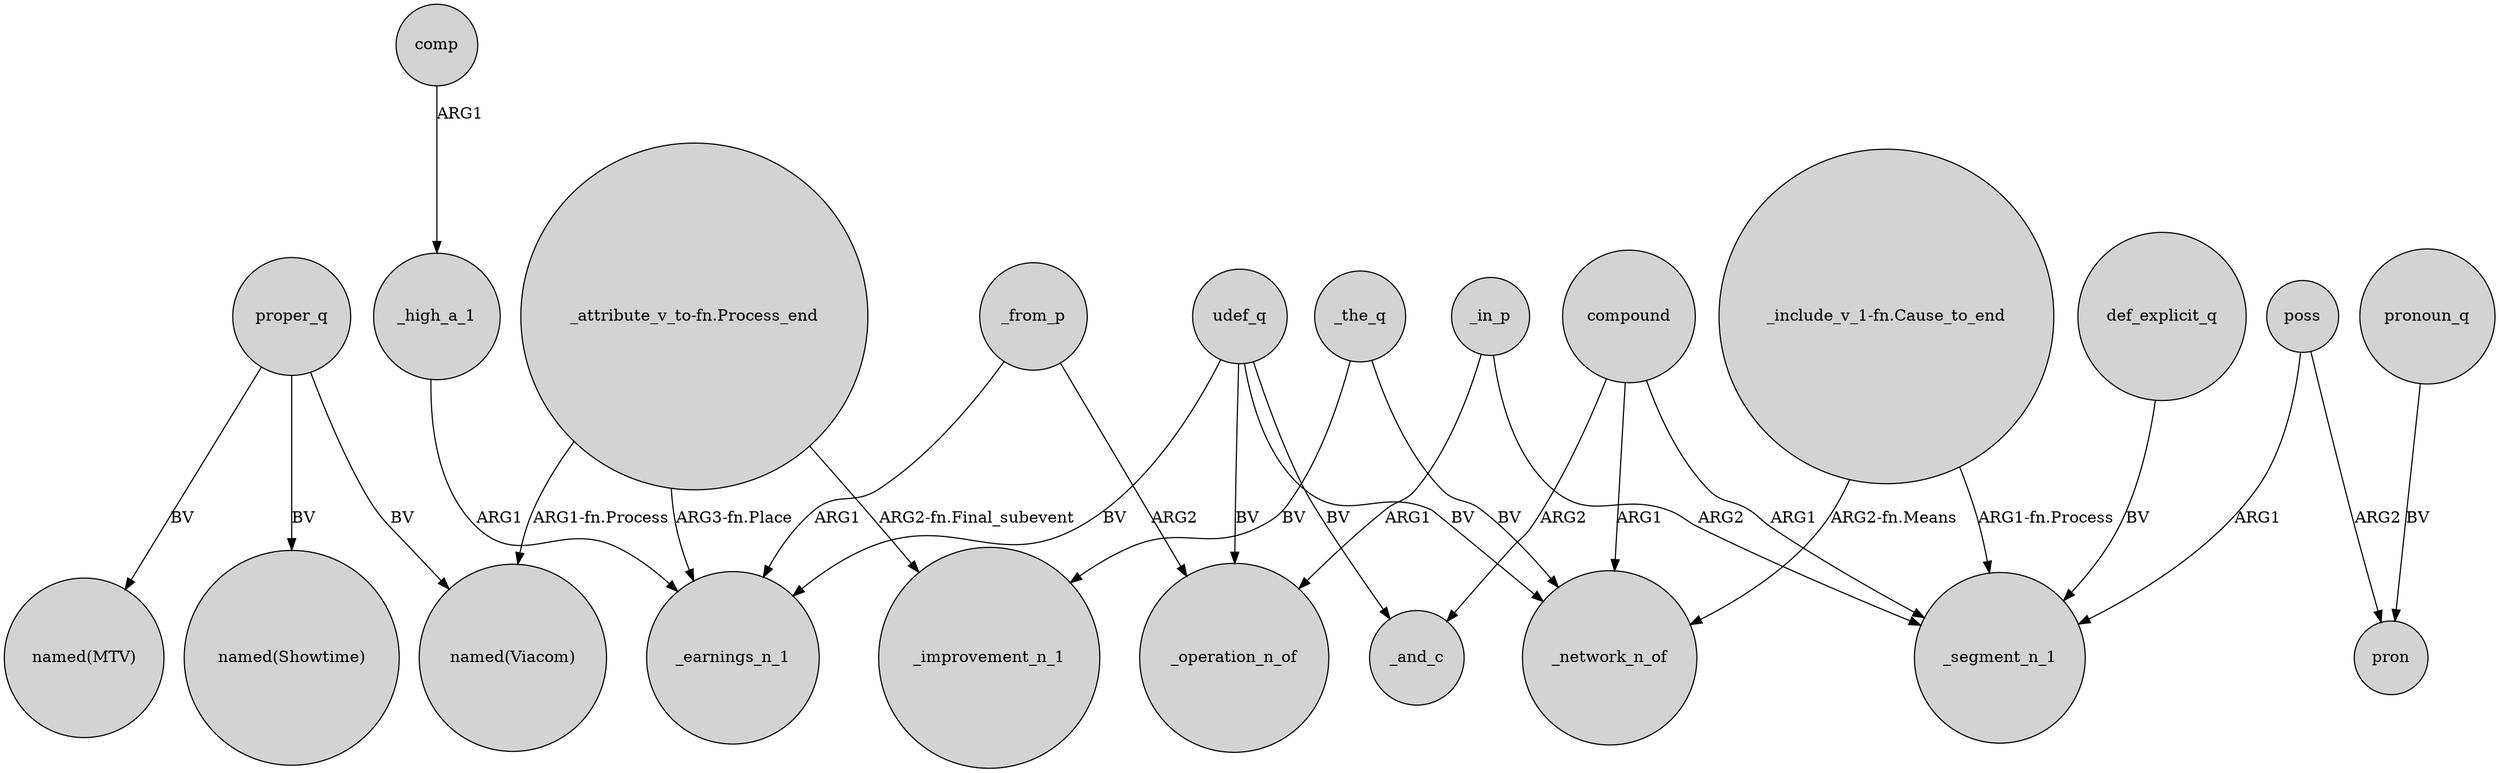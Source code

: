 digraph {
	node [shape=circle style=filled]
	proper_q -> "named(MTV)" [label=BV]
	"_attribute_v_to-fn.Process_end" -> _earnings_n_1 [label="ARG3-fn.Place"]
	_in_p -> _segment_n_1 [label=ARG2]
	compound -> _segment_n_1 [label=ARG1]
	_the_q -> _network_n_of [label=BV]
	_high_a_1 -> _earnings_n_1 [label=ARG1]
	proper_q -> "named(Showtime)" [label=BV]
	udef_q -> _and_c [label=BV]
	compound -> _and_c [label=ARG2]
	pronoun_q -> pron [label=BV]
	poss -> pron [label=ARG2]
	udef_q -> _earnings_n_1 [label=BV]
	compound -> _network_n_of [label=ARG1]
	comp -> _high_a_1 [label=ARG1]
	udef_q -> _operation_n_of [label=BV]
	"_include_v_1-fn.Cause_to_end" -> _network_n_of [label="ARG2-fn.Means"]
	def_explicit_q -> _segment_n_1 [label=BV]
	"_attribute_v_to-fn.Process_end" -> "named(Viacom)" [label="ARG1-fn.Process"]
	udef_q -> _network_n_of [label=BV]
	"_include_v_1-fn.Cause_to_end" -> _segment_n_1 [label="ARG1-fn.Process"]
	_in_p -> _operation_n_of [label=ARG1]
	proper_q -> "named(Viacom)" [label=BV]
	_the_q -> _improvement_n_1 [label=BV]
	"_attribute_v_to-fn.Process_end" -> _improvement_n_1 [label="ARG2-fn.Final_subevent"]
	_from_p -> _operation_n_of [label=ARG2]
	_from_p -> _earnings_n_1 [label=ARG1]
	poss -> _segment_n_1 [label=ARG1]
}
